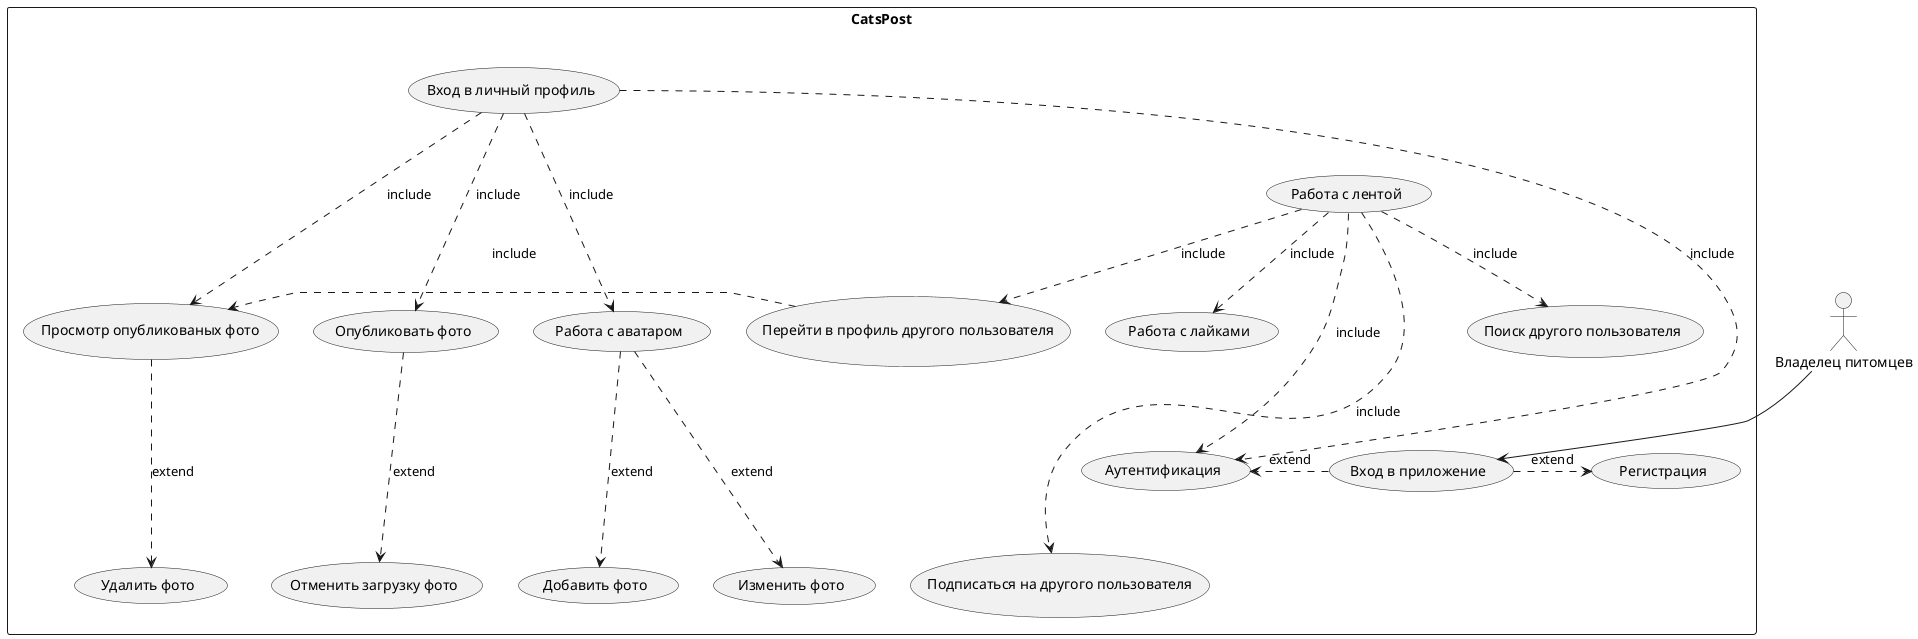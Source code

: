 @startuml
skinparam packageStyle rectangle
actor "Владелец питомцев"
rectangle CatsPost {
"Владелец питомцев" --> (Вход в приложение)
(Вход в личный профиль) ....> (Аутентификация) : include
(Вход в личный профиль) ...> (Просмотр опубликованых фото) :include
(Просмотр опубликованых фото) ...> (Удалить фото) :extend
(Вход в личный профиль) ...> (Опубликовать фото) :include
(Опубликовать фото) ...> (Отменить загрузку фото) : extend
(Вход в личный профиль) ...> (Работа с аватаром) :include
(Работа с аватаром) ...> (Добавить фото) :extend
(Работа с аватаром) ...> (Изменить фото) :extend
(Вход в приложение) .> (Регистрация) : extend
(Вход в приложение) .> (Аутентификация) : extend
(Работа с лентой) ..> (Аутентификация) : include
(Работа с лентой) ..> (Работа с лайками) : include
(Работа с лентой) ..> (Перейти в профиль другого пользователя) : include
(Перейти в профиль другого пользователя) .> (Просмотр опубликованых фото) : include
(Работа с лентой) ....> (Подписаться на другого пользователя) : include
(Работа с лентой) ..> (Поиск другого пользователя) : include
}
@enduml